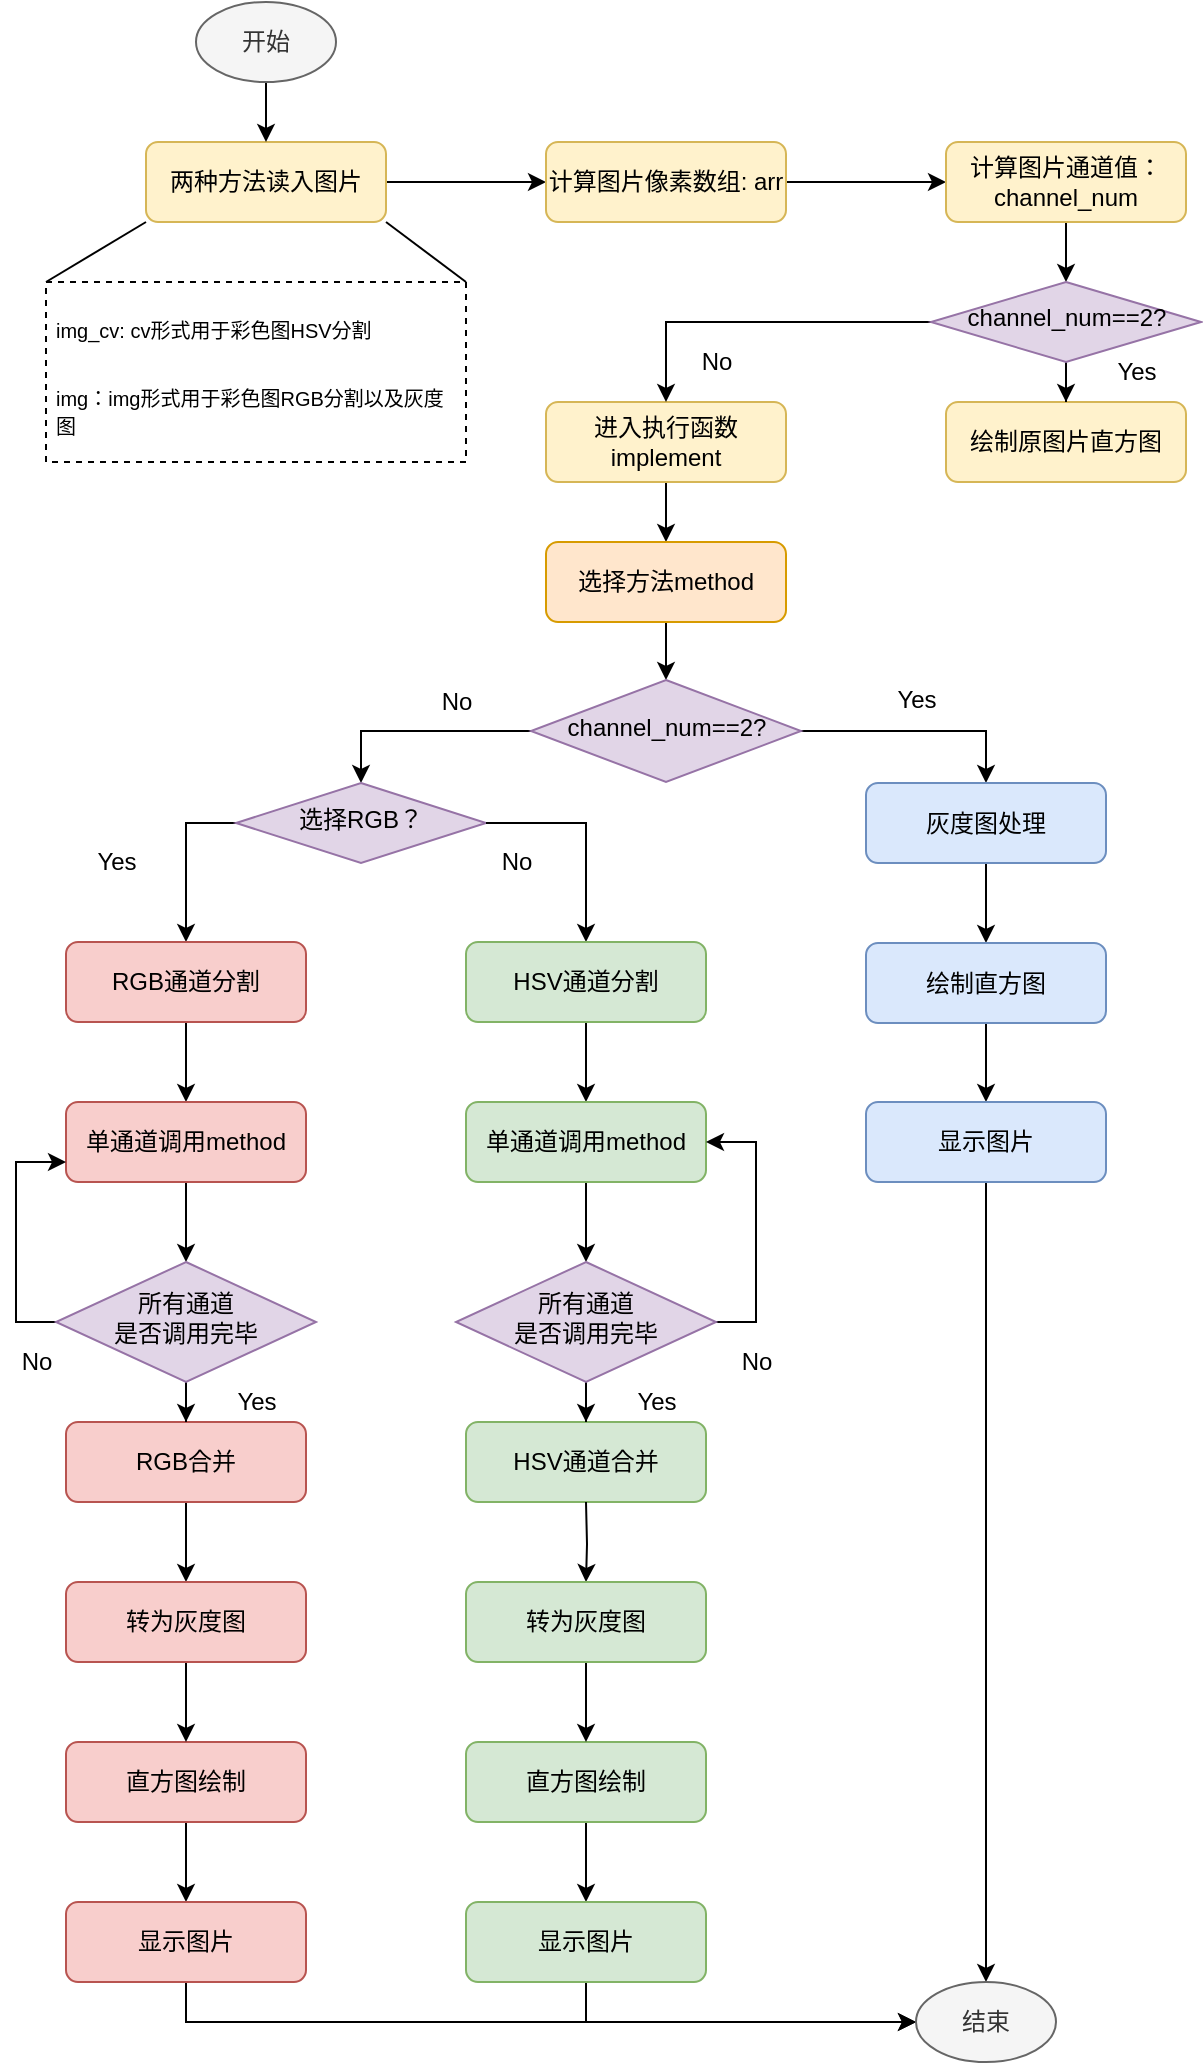 <mxfile version="13.8.0" type="github">
  <diagram id="C5RBs43oDa-KdzZeNtuy" name="Page-1">
    <mxGraphModel dx="782" dy="437" grid="1" gridSize="10" guides="1" tooltips="1" connect="1" arrows="1" fold="1" page="1" pageScale="1" pageWidth="827" pageHeight="1169" math="0" shadow="0">
      <root>
        <mxCell id="WIyWlLk6GJQsqaUBKTNV-0" />
        <mxCell id="WIyWlLk6GJQsqaUBKTNV-1" parent="WIyWlLk6GJQsqaUBKTNV-0" />
        <mxCell id="Xrgdwkbun3hKR08yVQUa-11" value="" style="edgeStyle=orthogonalEdgeStyle;rounded=0;orthogonalLoop=1;jettySize=auto;html=1;" parent="WIyWlLk6GJQsqaUBKTNV-1" source="WIyWlLk6GJQsqaUBKTNV-3" target="Xrgdwkbun3hKR08yVQUa-4" edge="1">
          <mxGeometry relative="1" as="geometry" />
        </mxCell>
        <mxCell id="WIyWlLk6GJQsqaUBKTNV-3" value="两种方法读入图片" style="rounded=1;whiteSpace=wrap;html=1;fontSize=12;glass=0;strokeWidth=1;shadow=0;fillColor=#fff2cc;strokeColor=#d6b656;" parent="WIyWlLk6GJQsqaUBKTNV-1" vertex="1">
          <mxGeometry x="120" y="80" width="120" height="40" as="geometry" />
        </mxCell>
        <mxCell id="Xrgdwkbun3hKR08yVQUa-2" style="edgeStyle=orthogonalEdgeStyle;rounded=0;orthogonalLoop=1;jettySize=auto;html=1;exitX=0.5;exitY=1;exitDx=0;exitDy=0;" parent="WIyWlLk6GJQsqaUBKTNV-1" source="Xrgdwkbun3hKR08yVQUa-1" target="WIyWlLk6GJQsqaUBKTNV-3" edge="1">
          <mxGeometry relative="1" as="geometry" />
        </mxCell>
        <mxCell id="Xrgdwkbun3hKR08yVQUa-1" value="开始" style="ellipse;whiteSpace=wrap;html=1;fillColor=#f5f5f5;strokeColor=#666666;fontColor=#333333;" parent="WIyWlLk6GJQsqaUBKTNV-1" vertex="1">
          <mxGeometry x="145" y="10" width="70" height="40" as="geometry" />
        </mxCell>
        <mxCell id="Xrgdwkbun3hKR08yVQUa-12" value="" style="edgeStyle=orthogonalEdgeStyle;rounded=0;orthogonalLoop=1;jettySize=auto;html=1;" parent="WIyWlLk6GJQsqaUBKTNV-1" source="Xrgdwkbun3hKR08yVQUa-4" target="Xrgdwkbun3hKR08yVQUa-5" edge="1">
          <mxGeometry relative="1" as="geometry" />
        </mxCell>
        <mxCell id="Xrgdwkbun3hKR08yVQUa-4" value="计算图片像素数组: arr" style="rounded=1;whiteSpace=wrap;html=1;fontSize=12;glass=0;strokeWidth=1;shadow=0;fillColor=#fff2cc;strokeColor=#d6b656;" parent="WIyWlLk6GJQsqaUBKTNV-1" vertex="1">
          <mxGeometry x="320" y="80" width="120" height="40" as="geometry" />
        </mxCell>
        <mxCell id="Xrgdwkbun3hKR08yVQUa-13" value="" style="edgeStyle=orthogonalEdgeStyle;rounded=0;orthogonalLoop=1;jettySize=auto;html=1;" parent="WIyWlLk6GJQsqaUBKTNV-1" source="Xrgdwkbun3hKR08yVQUa-5" target="Xrgdwkbun3hKR08yVQUa-10" edge="1">
          <mxGeometry relative="1" as="geometry" />
        </mxCell>
        <mxCell id="Xrgdwkbun3hKR08yVQUa-5" value="计算图片通道值：channel_num" style="rounded=1;whiteSpace=wrap;html=1;fontSize=12;glass=0;strokeWidth=1;shadow=0;fillColor=#fff2cc;strokeColor=#d6b656;" parent="WIyWlLk6GJQsqaUBKTNV-1" vertex="1">
          <mxGeometry x="520" y="80" width="120" height="40" as="geometry" />
        </mxCell>
        <mxCell id="Xrgdwkbun3hKR08yVQUa-7" value="绘制原图片直方图" style="rounded=1;whiteSpace=wrap;html=1;fontSize=12;glass=0;strokeWidth=1;shadow=0;fillColor=#fff2cc;strokeColor=#d6b656;" parent="WIyWlLk6GJQsqaUBKTNV-1" vertex="1">
          <mxGeometry x="520" y="210" width="120" height="40" as="geometry" />
        </mxCell>
        <mxCell id="Xrgdwkbun3hKR08yVQUa-20" value="" style="edgeStyle=orthogonalEdgeStyle;rounded=0;orthogonalLoop=1;jettySize=auto;html=1;" parent="WIyWlLk6GJQsqaUBKTNV-1" source="Xrgdwkbun3hKR08yVQUa-9" target="Xrgdwkbun3hKR08yVQUa-19" edge="1">
          <mxGeometry relative="1" as="geometry" />
        </mxCell>
        <mxCell id="Xrgdwkbun3hKR08yVQUa-9" value="进入执行函数implement" style="rounded=1;whiteSpace=wrap;html=1;fontSize=12;glass=0;strokeWidth=1;shadow=0;fillColor=#fff2cc;strokeColor=#d6b656;" parent="WIyWlLk6GJQsqaUBKTNV-1" vertex="1">
          <mxGeometry x="320" y="210" width="120" height="40" as="geometry" />
        </mxCell>
        <mxCell id="Xrgdwkbun3hKR08yVQUa-14" value="" style="edgeStyle=orthogonalEdgeStyle;rounded=0;orthogonalLoop=1;jettySize=auto;html=1;" parent="WIyWlLk6GJQsqaUBKTNV-1" source="Xrgdwkbun3hKR08yVQUa-10" target="Xrgdwkbun3hKR08yVQUa-7" edge="1">
          <mxGeometry relative="1" as="geometry" />
        </mxCell>
        <mxCell id="Xrgdwkbun3hKR08yVQUa-18" style="edgeStyle=orthogonalEdgeStyle;rounded=0;orthogonalLoop=1;jettySize=auto;html=1;exitX=0;exitY=0.5;exitDx=0;exitDy=0;" parent="WIyWlLk6GJQsqaUBKTNV-1" source="Xrgdwkbun3hKR08yVQUa-10" target="Xrgdwkbun3hKR08yVQUa-9" edge="1">
          <mxGeometry relative="1" as="geometry" />
        </mxCell>
        <mxCell id="Xrgdwkbun3hKR08yVQUa-10" value="channel_num==2?" style="rhombus;whiteSpace=wrap;html=1;shadow=0;fontFamily=Helvetica;fontSize=12;align=center;strokeWidth=1;spacing=6;spacingTop=-4;fillColor=#e1d5e7;strokeColor=#9673a6;" parent="WIyWlLk6GJQsqaUBKTNV-1" vertex="1">
          <mxGeometry x="512.5" y="150" width="135" height="40" as="geometry" />
        </mxCell>
        <mxCell id="Xrgdwkbun3hKR08yVQUa-15" value="No" style="text;html=1;resizable=0;autosize=1;align=center;verticalAlign=middle;points=[];fillColor=none;strokeColor=none;rounded=0;" parent="WIyWlLk6GJQsqaUBKTNV-1" vertex="1">
          <mxGeometry x="390" y="180" width="30" height="20" as="geometry" />
        </mxCell>
        <mxCell id="Xrgdwkbun3hKR08yVQUa-17" value="Yes" style="text;html=1;resizable=0;autosize=1;align=center;verticalAlign=middle;points=[];fillColor=none;strokeColor=none;rounded=0;" parent="WIyWlLk6GJQsqaUBKTNV-1" vertex="1">
          <mxGeometry x="600" y="185" width="30" height="20" as="geometry" />
        </mxCell>
        <mxCell id="Xrgdwkbun3hKR08yVQUa-27" style="edgeStyle=orthogonalEdgeStyle;rounded=0;orthogonalLoop=1;jettySize=auto;html=1;exitX=0.5;exitY=1;exitDx=0;exitDy=0;entryX=0.5;entryY=0;entryDx=0;entryDy=0;" parent="WIyWlLk6GJQsqaUBKTNV-1" source="Xrgdwkbun3hKR08yVQUa-19" target="Xrgdwkbun3hKR08yVQUa-26" edge="1">
          <mxGeometry relative="1" as="geometry" />
        </mxCell>
        <mxCell id="Xrgdwkbun3hKR08yVQUa-19" value="选择方法method" style="rounded=1;whiteSpace=wrap;html=1;fontSize=12;glass=0;strokeWidth=1;shadow=0;fillColor=#ffe6cc;strokeColor=#d79b00;" parent="WIyWlLk6GJQsqaUBKTNV-1" vertex="1">
          <mxGeometry x="320" y="280" width="120" height="40" as="geometry" />
        </mxCell>
        <mxCell id="Xrgdwkbun3hKR08yVQUa-22" value="&lt;h1&gt;&lt;span style=&quot;font-size: x-small ; font-weight: 400&quot;&gt;img_cv: cv形式用于彩色图HSV分割&lt;/span&gt;&lt;br&gt;&lt;/h1&gt;&lt;h1&gt;&lt;div style=&quot;font-size: 12px ; font-weight: 400&quot;&gt;&lt;font size=&quot;1&quot;&gt;img：img形式用于彩色图RGB分割以及灰度图&lt;/font&gt;&lt;/div&gt;&lt;/h1&gt;" style="text;html=1;fillColor=none;spacing=5;spacingTop=-20;whiteSpace=wrap;overflow=hidden;rounded=0;perimeterSpacing=2;strokeColor=#000000;dashed=1;" parent="WIyWlLk6GJQsqaUBKTNV-1" vertex="1">
          <mxGeometry x="70" y="150" width="210" height="90" as="geometry" />
        </mxCell>
        <mxCell id="Xrgdwkbun3hKR08yVQUa-25" value="" style="endArrow=none;html=1;entryX=1;entryY=1;entryDx=0;entryDy=0;" parent="WIyWlLk6GJQsqaUBKTNV-1" edge="1" target="WIyWlLk6GJQsqaUBKTNV-3">
          <mxGeometry width="50" height="50" relative="1" as="geometry">
            <mxPoint x="280" y="150" as="sourcePoint" />
            <mxPoint x="280" y="120" as="targetPoint" />
            <Array as="points">
              <mxPoint x="280" y="150" />
            </Array>
          </mxGeometry>
        </mxCell>
        <mxCell id="Xrgdwkbun3hKR08yVQUa-30" style="edgeStyle=orthogonalEdgeStyle;rounded=0;orthogonalLoop=1;jettySize=auto;html=1;exitX=1;exitY=0.5;exitDx=0;exitDy=0;entryX=0.5;entryY=0;entryDx=0;entryDy=0;" parent="WIyWlLk6GJQsqaUBKTNV-1" source="Xrgdwkbun3hKR08yVQUa-26" target="Xrgdwkbun3hKR08yVQUa-29" edge="1">
          <mxGeometry relative="1" as="geometry" />
        </mxCell>
        <mxCell id="Xrgdwkbun3hKR08yVQUa-32" style="edgeStyle=orthogonalEdgeStyle;rounded=0;orthogonalLoop=1;jettySize=auto;html=1;exitX=0;exitY=0.5;exitDx=0;exitDy=0;entryX=0.5;entryY=0;entryDx=0;entryDy=0;" parent="WIyWlLk6GJQsqaUBKTNV-1" source="Xrgdwkbun3hKR08yVQUa-26" target="Xrgdwkbun3hKR08yVQUa-28" edge="1">
          <mxGeometry relative="1" as="geometry" />
        </mxCell>
        <mxCell id="Xrgdwkbun3hKR08yVQUa-26" value="channel_num==2?" style="rhombus;whiteSpace=wrap;html=1;shadow=0;fontFamily=Helvetica;fontSize=12;align=center;strokeWidth=1;spacing=6;spacingTop=-4;fillColor=#e1d5e7;strokeColor=#9673a6;" parent="WIyWlLk6GJQsqaUBKTNV-1" vertex="1">
          <mxGeometry x="312.5" y="349" width="135" height="51" as="geometry" />
        </mxCell>
        <mxCell id="Xrgdwkbun3hKR08yVQUa-43" style="edgeStyle=orthogonalEdgeStyle;rounded=0;orthogonalLoop=1;jettySize=auto;html=1;exitX=0;exitY=0.5;exitDx=0;exitDy=0;entryX=0.5;entryY=0;entryDx=0;entryDy=0;" parent="WIyWlLk6GJQsqaUBKTNV-1" source="Xrgdwkbun3hKR08yVQUa-28" target="Xrgdwkbun3hKR08yVQUa-39" edge="1">
          <mxGeometry relative="1" as="geometry">
            <Array as="points">
              <mxPoint x="140" y="420" />
            </Array>
          </mxGeometry>
        </mxCell>
        <mxCell id="Xrgdwkbun3hKR08yVQUa-28" value="选择RGB？" style="rhombus;whiteSpace=wrap;html=1;shadow=0;fontFamily=Helvetica;fontSize=12;align=center;strokeWidth=1;spacing=6;spacingTop=-4;fillColor=#e1d5e7;strokeColor=#9673a6;" parent="WIyWlLk6GJQsqaUBKTNV-1" vertex="1">
          <mxGeometry x="165" y="400.5" width="125" height="40" as="geometry" />
        </mxCell>
        <mxCell id="Xrgdwkbun3hKR08yVQUa-36" style="edgeStyle=orthogonalEdgeStyle;rounded=0;orthogonalLoop=1;jettySize=auto;html=1;exitX=0.5;exitY=1;exitDx=0;exitDy=0;entryX=0.5;entryY=0;entryDx=0;entryDy=0;" parent="WIyWlLk6GJQsqaUBKTNV-1" source="Xrgdwkbun3hKR08yVQUa-29" target="Xrgdwkbun3hKR08yVQUa-34" edge="1">
          <mxGeometry relative="1" as="geometry" />
        </mxCell>
        <mxCell id="Xrgdwkbun3hKR08yVQUa-29" value="灰度图处理" style="rounded=1;whiteSpace=wrap;html=1;fontSize=12;glass=0;strokeWidth=1;shadow=0;fillColor=#dae8fc;strokeColor=#6c8ebf;" parent="WIyWlLk6GJQsqaUBKTNV-1" vertex="1">
          <mxGeometry x="480" y="400.5" width="120" height="40" as="geometry" />
        </mxCell>
        <mxCell id="Xrgdwkbun3hKR08yVQUa-31" value="Yes" style="text;html=1;resizable=0;autosize=1;align=center;verticalAlign=middle;points=[];fillColor=none;strokeColor=none;rounded=0;" parent="WIyWlLk6GJQsqaUBKTNV-1" vertex="1">
          <mxGeometry x="490" y="349" width="30" height="20" as="geometry" />
        </mxCell>
        <mxCell id="Xrgdwkbun3hKR08yVQUa-33" value="No" style="text;html=1;resizable=0;autosize=1;align=center;verticalAlign=middle;points=[];fillColor=none;strokeColor=none;rounded=0;" parent="WIyWlLk6GJQsqaUBKTNV-1" vertex="1">
          <mxGeometry x="260" y="350" width="30" height="20" as="geometry" />
        </mxCell>
        <mxCell id="Xrgdwkbun3hKR08yVQUa-37" style="edgeStyle=orthogonalEdgeStyle;rounded=0;orthogonalLoop=1;jettySize=auto;html=1;exitX=0.5;exitY=1;exitDx=0;exitDy=0;entryX=0.5;entryY=0;entryDx=0;entryDy=0;" parent="WIyWlLk6GJQsqaUBKTNV-1" source="Xrgdwkbun3hKR08yVQUa-34" target="Xrgdwkbun3hKR08yVQUa-35" edge="1">
          <mxGeometry relative="1" as="geometry" />
        </mxCell>
        <mxCell id="Xrgdwkbun3hKR08yVQUa-34" value="绘制直方图" style="rounded=1;whiteSpace=wrap;html=1;fontSize=12;glass=0;strokeWidth=1;shadow=0;fillColor=#dae8fc;strokeColor=#6c8ebf;" parent="WIyWlLk6GJQsqaUBKTNV-1" vertex="1">
          <mxGeometry x="480" y="480.5" width="120" height="40" as="geometry" />
        </mxCell>
        <mxCell id="Xrgdwkbun3hKR08yVQUa-74" style="edgeStyle=orthogonalEdgeStyle;rounded=0;orthogonalLoop=1;jettySize=auto;html=1;exitX=0.5;exitY=1;exitDx=0;exitDy=0;entryX=0.5;entryY=0;entryDx=0;entryDy=0;" parent="WIyWlLk6GJQsqaUBKTNV-1" source="Xrgdwkbun3hKR08yVQUa-35" target="Xrgdwkbun3hKR08yVQUa-73" edge="1">
          <mxGeometry relative="1" as="geometry" />
        </mxCell>
        <mxCell id="Xrgdwkbun3hKR08yVQUa-35" value="显示图片" style="rounded=1;whiteSpace=wrap;html=1;fontSize=12;glass=0;strokeWidth=1;shadow=0;fillColor=#dae8fc;strokeColor=#6c8ebf;" parent="WIyWlLk6GJQsqaUBKTNV-1" vertex="1">
          <mxGeometry x="480" y="560" width="120" height="40" as="geometry" />
        </mxCell>
        <mxCell id="Xrgdwkbun3hKR08yVQUa-38" style="edgeStyle=orthogonalEdgeStyle;rounded=0;orthogonalLoop=1;jettySize=auto;html=1;exitX=0.5;exitY=1;exitDx=0;exitDy=0;entryX=0.5;entryY=0;entryDx=0;entryDy=0;" parent="WIyWlLk6GJQsqaUBKTNV-1" source="Xrgdwkbun3hKR08yVQUa-39" target="Xrgdwkbun3hKR08yVQUa-41" edge="1">
          <mxGeometry relative="1" as="geometry" />
        </mxCell>
        <mxCell id="Xrgdwkbun3hKR08yVQUa-39" value="RGB通道分割" style="rounded=1;whiteSpace=wrap;html=1;fontSize=12;glass=0;strokeWidth=1;shadow=0;fillColor=#f8cecc;strokeColor=#b85450;" parent="WIyWlLk6GJQsqaUBKTNV-1" vertex="1">
          <mxGeometry x="80" y="480" width="120" height="40" as="geometry" />
        </mxCell>
        <mxCell id="Xrgdwkbun3hKR08yVQUa-55" value="" style="edgeStyle=orthogonalEdgeStyle;rounded=0;orthogonalLoop=1;jettySize=auto;html=1;" parent="WIyWlLk6GJQsqaUBKTNV-1" source="Xrgdwkbun3hKR08yVQUa-41" target="Xrgdwkbun3hKR08yVQUa-52" edge="1">
          <mxGeometry relative="1" as="geometry" />
        </mxCell>
        <mxCell id="Xrgdwkbun3hKR08yVQUa-41" value="单通道调用method" style="rounded=1;whiteSpace=wrap;html=1;fontSize=12;glass=0;strokeWidth=1;shadow=0;fillColor=#f8cecc;strokeColor=#b85450;" parent="WIyWlLk6GJQsqaUBKTNV-1" vertex="1">
          <mxGeometry x="80" y="560" width="120" height="40" as="geometry" />
        </mxCell>
        <mxCell id="Xrgdwkbun3hKR08yVQUa-67" value="" style="edgeStyle=orthogonalEdgeStyle;rounded=0;orthogonalLoop=1;jettySize=auto;html=1;" parent="WIyWlLk6GJQsqaUBKTNV-1" source="Xrgdwkbun3hKR08yVQUa-42" target="3PNv1w-blxNlBb0t5JnX-2" edge="1">
          <mxGeometry relative="1" as="geometry" />
        </mxCell>
        <mxCell id="Xrgdwkbun3hKR08yVQUa-42" value="RGB合并" style="rounded=1;whiteSpace=wrap;html=1;fontSize=12;glass=0;strokeWidth=1;shadow=0;fillColor=#f8cecc;strokeColor=#b85450;" parent="WIyWlLk6GJQsqaUBKTNV-1" vertex="1">
          <mxGeometry x="80" y="720" width="120" height="40" as="geometry" />
        </mxCell>
        <mxCell id="Xrgdwkbun3hKR08yVQUa-44" value="Yes" style="text;html=1;resizable=0;autosize=1;align=center;verticalAlign=middle;points=[];fillColor=none;strokeColor=none;rounded=0;" parent="WIyWlLk6GJQsqaUBKTNV-1" vertex="1">
          <mxGeometry x="90" y="430" width="30" height="20" as="geometry" />
        </mxCell>
        <mxCell id="Xrgdwkbun3hKR08yVQUa-45" style="edgeStyle=orthogonalEdgeStyle;rounded=0;orthogonalLoop=1;jettySize=auto;html=1;exitX=1;exitY=0.5;exitDx=0;exitDy=0;entryX=0.5;entryY=0;entryDx=0;entryDy=0;" parent="WIyWlLk6GJQsqaUBKTNV-1" source="Xrgdwkbun3hKR08yVQUa-28" target="Xrgdwkbun3hKR08yVQUa-47" edge="1">
          <mxGeometry relative="1" as="geometry">
            <mxPoint x="355" y="420" as="sourcePoint" />
            <Array as="points">
              <mxPoint x="340" y="420" />
            </Array>
          </mxGeometry>
        </mxCell>
        <mxCell id="Xrgdwkbun3hKR08yVQUa-46" style="edgeStyle=orthogonalEdgeStyle;rounded=0;orthogonalLoop=1;jettySize=auto;html=1;exitX=0.5;exitY=1;exitDx=0;exitDy=0;entryX=0.5;entryY=0;entryDx=0;entryDy=0;" parent="WIyWlLk6GJQsqaUBKTNV-1" source="Xrgdwkbun3hKR08yVQUa-47" target="Xrgdwkbun3hKR08yVQUa-49" edge="1">
          <mxGeometry relative="1" as="geometry" />
        </mxCell>
        <mxCell id="Xrgdwkbun3hKR08yVQUa-47" value="HSV通道分割" style="rounded=1;whiteSpace=wrap;html=1;fontSize=12;glass=0;strokeWidth=1;shadow=0;fillColor=#d5e8d4;strokeColor=#82b366;" parent="WIyWlLk6GJQsqaUBKTNV-1" vertex="1">
          <mxGeometry x="280" y="480" width="120" height="40" as="geometry" />
        </mxCell>
        <mxCell id="Xrgdwkbun3hKR08yVQUa-56" value="" style="edgeStyle=orthogonalEdgeStyle;rounded=0;orthogonalLoop=1;jettySize=auto;html=1;" parent="WIyWlLk6GJQsqaUBKTNV-1" source="Xrgdwkbun3hKR08yVQUa-49" target="Xrgdwkbun3hKR08yVQUa-54" edge="1">
          <mxGeometry relative="1" as="geometry" />
        </mxCell>
        <mxCell id="Xrgdwkbun3hKR08yVQUa-49" value="单通道调用method" style="rounded=1;whiteSpace=wrap;html=1;fontSize=12;glass=0;strokeWidth=1;shadow=0;fillColor=#d5e8d4;strokeColor=#82b366;" parent="WIyWlLk6GJQsqaUBKTNV-1" vertex="1">
          <mxGeometry x="280" y="560" width="120" height="40" as="geometry" />
        </mxCell>
        <mxCell id="Xrgdwkbun3hKR08yVQUa-50" value="HSV通道合并" style="rounded=1;whiteSpace=wrap;html=1;fontSize=12;glass=0;strokeWidth=1;shadow=0;fillColor=#d5e8d4;strokeColor=#82b366;" parent="WIyWlLk6GJQsqaUBKTNV-1" vertex="1">
          <mxGeometry x="280" y="720" width="120" height="40" as="geometry" />
        </mxCell>
        <mxCell id="Xrgdwkbun3hKR08yVQUa-51" value="No" style="text;html=1;resizable=0;autosize=1;align=center;verticalAlign=middle;points=[];fillColor=none;strokeColor=none;rounded=0;" parent="WIyWlLk6GJQsqaUBKTNV-1" vertex="1">
          <mxGeometry x="290" y="430" width="30" height="20" as="geometry" />
        </mxCell>
        <mxCell id="Xrgdwkbun3hKR08yVQUa-57" style="edgeStyle=orthogonalEdgeStyle;rounded=0;orthogonalLoop=1;jettySize=auto;html=1;exitX=0;exitY=0.5;exitDx=0;exitDy=0;entryX=0;entryY=0.75;entryDx=0;entryDy=0;" parent="WIyWlLk6GJQsqaUBKTNV-1" source="Xrgdwkbun3hKR08yVQUa-52" target="Xrgdwkbun3hKR08yVQUa-41" edge="1">
          <mxGeometry relative="1" as="geometry" />
        </mxCell>
        <mxCell id="Xrgdwkbun3hKR08yVQUa-59" value="" style="edgeStyle=orthogonalEdgeStyle;rounded=0;orthogonalLoop=1;jettySize=auto;html=1;" parent="WIyWlLk6GJQsqaUBKTNV-1" source="Xrgdwkbun3hKR08yVQUa-52" target="Xrgdwkbun3hKR08yVQUa-42" edge="1">
          <mxGeometry relative="1" as="geometry" />
        </mxCell>
        <mxCell id="Xrgdwkbun3hKR08yVQUa-52" value="所有通道&lt;br&gt;是否调用完毕" style="rhombus;whiteSpace=wrap;html=1;shadow=0;fontFamily=Helvetica;fontSize=12;align=center;strokeWidth=1;spacing=6;spacingTop=-4;fillColor=#e1d5e7;strokeColor=#9673a6;" parent="WIyWlLk6GJQsqaUBKTNV-1" vertex="1">
          <mxGeometry x="75" y="640" width="130" height="60" as="geometry" />
        </mxCell>
        <mxCell id="Xrgdwkbun3hKR08yVQUa-58" style="edgeStyle=orthogonalEdgeStyle;rounded=0;orthogonalLoop=1;jettySize=auto;html=1;exitX=1;exitY=0.5;exitDx=0;exitDy=0;entryX=1;entryY=0.5;entryDx=0;entryDy=0;" parent="WIyWlLk6GJQsqaUBKTNV-1" source="Xrgdwkbun3hKR08yVQUa-54" target="Xrgdwkbun3hKR08yVQUa-49" edge="1">
          <mxGeometry relative="1" as="geometry" />
        </mxCell>
        <mxCell id="Xrgdwkbun3hKR08yVQUa-60" value="" style="edgeStyle=orthogonalEdgeStyle;rounded=0;orthogonalLoop=1;jettySize=auto;html=1;" parent="WIyWlLk6GJQsqaUBKTNV-1" source="Xrgdwkbun3hKR08yVQUa-54" target="Xrgdwkbun3hKR08yVQUa-50" edge="1">
          <mxGeometry relative="1" as="geometry" />
        </mxCell>
        <mxCell id="Xrgdwkbun3hKR08yVQUa-54" value="所有通道&lt;br&gt;是否调用完毕" style="rhombus;whiteSpace=wrap;html=1;shadow=0;fontFamily=Helvetica;fontSize=12;align=center;strokeWidth=1;spacing=6;spacingTop=-4;fillColor=#e1d5e7;strokeColor=#9673a6;" parent="WIyWlLk6GJQsqaUBKTNV-1" vertex="1">
          <mxGeometry x="275" y="640" width="130" height="60" as="geometry" />
        </mxCell>
        <mxCell id="Xrgdwkbun3hKR08yVQUa-61" value="Yes" style="text;html=1;resizable=0;autosize=1;align=center;verticalAlign=middle;points=[];fillColor=none;strokeColor=none;rounded=0;" parent="WIyWlLk6GJQsqaUBKTNV-1" vertex="1">
          <mxGeometry x="160" y="700" width="30" height="20" as="geometry" />
        </mxCell>
        <mxCell id="Xrgdwkbun3hKR08yVQUa-62" value="No" style="text;html=1;resizable=0;autosize=1;align=center;verticalAlign=middle;points=[];fillColor=none;strokeColor=none;rounded=0;" parent="WIyWlLk6GJQsqaUBKTNV-1" vertex="1">
          <mxGeometry x="50" y="680" width="30" height="20" as="geometry" />
        </mxCell>
        <mxCell id="Xrgdwkbun3hKR08yVQUa-63" value="No" style="text;html=1;resizable=0;autosize=1;align=center;verticalAlign=middle;points=[];fillColor=none;strokeColor=none;rounded=0;" parent="WIyWlLk6GJQsqaUBKTNV-1" vertex="1">
          <mxGeometry x="410" y="680" width="30" height="20" as="geometry" />
        </mxCell>
        <mxCell id="Xrgdwkbun3hKR08yVQUa-64" value="Yes" style="text;html=1;resizable=0;autosize=1;align=center;verticalAlign=middle;points=[];fillColor=none;strokeColor=none;rounded=0;" parent="WIyWlLk6GJQsqaUBKTNV-1" vertex="1">
          <mxGeometry x="360" y="700" width="30" height="20" as="geometry" />
        </mxCell>
        <mxCell id="Xrgdwkbun3hKR08yVQUa-68" value="" style="edgeStyle=orthogonalEdgeStyle;rounded=0;orthogonalLoop=1;jettySize=auto;html=1;" parent="WIyWlLk6GJQsqaUBKTNV-1" source="Xrgdwkbun3hKR08yVQUa-65" target="Xrgdwkbun3hKR08yVQUa-66" edge="1">
          <mxGeometry relative="1" as="geometry" />
        </mxCell>
        <mxCell id="Xrgdwkbun3hKR08yVQUa-65" value="直方图绘制" style="rounded=1;whiteSpace=wrap;html=1;fontSize=12;glass=0;strokeWidth=1;shadow=0;fillColor=#f8cecc;strokeColor=#b85450;" parent="WIyWlLk6GJQsqaUBKTNV-1" vertex="1">
          <mxGeometry x="80" y="880" width="120" height="40" as="geometry" />
        </mxCell>
        <mxCell id="Xrgdwkbun3hKR08yVQUa-76" style="edgeStyle=orthogonalEdgeStyle;rounded=0;orthogonalLoop=1;jettySize=auto;html=1;exitX=0.5;exitY=1;exitDx=0;exitDy=0;" parent="WIyWlLk6GJQsqaUBKTNV-1" source="Xrgdwkbun3hKR08yVQUa-66" target="Xrgdwkbun3hKR08yVQUa-73" edge="1">
          <mxGeometry relative="1" as="geometry" />
        </mxCell>
        <mxCell id="Xrgdwkbun3hKR08yVQUa-66" value="显示图片" style="rounded=1;whiteSpace=wrap;html=1;fontSize=12;glass=0;strokeWidth=1;shadow=0;fillColor=#f8cecc;strokeColor=#b85450;" parent="WIyWlLk6GJQsqaUBKTNV-1" vertex="1">
          <mxGeometry x="80" y="960" width="120" height="40" as="geometry" />
        </mxCell>
        <mxCell id="Xrgdwkbun3hKR08yVQUa-69" value="" style="edgeStyle=orthogonalEdgeStyle;rounded=0;orthogonalLoop=1;jettySize=auto;html=1;entryX=0.5;entryY=0;entryDx=0;entryDy=0;" parent="WIyWlLk6GJQsqaUBKTNV-1" target="3PNv1w-blxNlBb0t5JnX-3" edge="1">
          <mxGeometry relative="1" as="geometry">
            <mxPoint x="340" y="760" as="sourcePoint" />
          </mxGeometry>
        </mxCell>
        <mxCell id="Xrgdwkbun3hKR08yVQUa-70" value="" style="edgeStyle=orthogonalEdgeStyle;rounded=0;orthogonalLoop=1;jettySize=auto;html=1;" parent="WIyWlLk6GJQsqaUBKTNV-1" source="Xrgdwkbun3hKR08yVQUa-71" target="Xrgdwkbun3hKR08yVQUa-72" edge="1">
          <mxGeometry relative="1" as="geometry" />
        </mxCell>
        <mxCell id="Xrgdwkbun3hKR08yVQUa-71" value="直方图绘制" style="rounded=1;whiteSpace=wrap;html=1;fontSize=12;glass=0;strokeWidth=1;shadow=0;fillColor=#d5e8d4;strokeColor=#82b366;" parent="WIyWlLk6GJQsqaUBKTNV-1" vertex="1">
          <mxGeometry x="280" y="880" width="120" height="40" as="geometry" />
        </mxCell>
        <mxCell id="Xrgdwkbun3hKR08yVQUa-77" style="edgeStyle=orthogonalEdgeStyle;rounded=0;orthogonalLoop=1;jettySize=auto;html=1;exitX=0.5;exitY=1;exitDx=0;exitDy=0;entryX=0;entryY=0.5;entryDx=0;entryDy=0;" parent="WIyWlLk6GJQsqaUBKTNV-1" source="Xrgdwkbun3hKR08yVQUa-72" target="Xrgdwkbun3hKR08yVQUa-73" edge="1">
          <mxGeometry relative="1" as="geometry" />
        </mxCell>
        <mxCell id="Xrgdwkbun3hKR08yVQUa-72" value="显示图片" style="rounded=1;whiteSpace=wrap;html=1;fontSize=12;glass=0;strokeWidth=1;shadow=0;fillColor=#d5e8d4;strokeColor=#82b366;" parent="WIyWlLk6GJQsqaUBKTNV-1" vertex="1">
          <mxGeometry x="280" y="960" width="120" height="40" as="geometry" />
        </mxCell>
        <mxCell id="Xrgdwkbun3hKR08yVQUa-73" value="结束" style="ellipse;whiteSpace=wrap;html=1;fillColor=#f5f5f5;strokeColor=#666666;fontColor=#333333;" parent="WIyWlLk6GJQsqaUBKTNV-1" vertex="1">
          <mxGeometry x="505" y="1000" width="70" height="40" as="geometry" />
        </mxCell>
        <mxCell id="3PNv1w-blxNlBb0t5JnX-0" value="" style="endArrow=none;html=1;entryX=0;entryY=1;entryDx=0;entryDy=0;" edge="1" parent="WIyWlLk6GJQsqaUBKTNV-1" target="WIyWlLk6GJQsqaUBKTNV-3">
          <mxGeometry width="50" height="50" relative="1" as="geometry">
            <mxPoint x="70" y="150" as="sourcePoint" />
            <mxPoint x="250" y="130" as="targetPoint" />
            <Array as="points">
              <mxPoint x="70" y="150" />
            </Array>
          </mxGeometry>
        </mxCell>
        <mxCell id="3PNv1w-blxNlBb0t5JnX-4" style="edgeStyle=orthogonalEdgeStyle;rounded=0;orthogonalLoop=1;jettySize=auto;html=1;exitX=0.5;exitY=1;exitDx=0;exitDy=0;entryX=0.5;entryY=0;entryDx=0;entryDy=0;" edge="1" parent="WIyWlLk6GJQsqaUBKTNV-1" source="3PNv1w-blxNlBb0t5JnX-2" target="Xrgdwkbun3hKR08yVQUa-65">
          <mxGeometry relative="1" as="geometry" />
        </mxCell>
        <mxCell id="3PNv1w-blxNlBb0t5JnX-2" value="转为灰度图" style="rounded=1;whiteSpace=wrap;html=1;fontSize=12;glass=0;strokeWidth=1;shadow=0;fillColor=#f8cecc;strokeColor=#b85450;" vertex="1" parent="WIyWlLk6GJQsqaUBKTNV-1">
          <mxGeometry x="80" y="800" width="120" height="40" as="geometry" />
        </mxCell>
        <mxCell id="3PNv1w-blxNlBb0t5JnX-5" style="edgeStyle=orthogonalEdgeStyle;rounded=0;orthogonalLoop=1;jettySize=auto;html=1;exitX=0.5;exitY=1;exitDx=0;exitDy=0;entryX=0.5;entryY=0;entryDx=0;entryDy=0;" edge="1" parent="WIyWlLk6GJQsqaUBKTNV-1" source="3PNv1w-blxNlBb0t5JnX-3" target="Xrgdwkbun3hKR08yVQUa-71">
          <mxGeometry relative="1" as="geometry" />
        </mxCell>
        <mxCell id="3PNv1w-blxNlBb0t5JnX-3" value="转为灰度图" style="rounded=1;whiteSpace=wrap;html=1;fontSize=12;glass=0;strokeWidth=1;shadow=0;fillColor=#d5e8d4;strokeColor=#82b366;" vertex="1" parent="WIyWlLk6GJQsqaUBKTNV-1">
          <mxGeometry x="280" y="800" width="120" height="40" as="geometry" />
        </mxCell>
      </root>
    </mxGraphModel>
  </diagram>
</mxfile>
